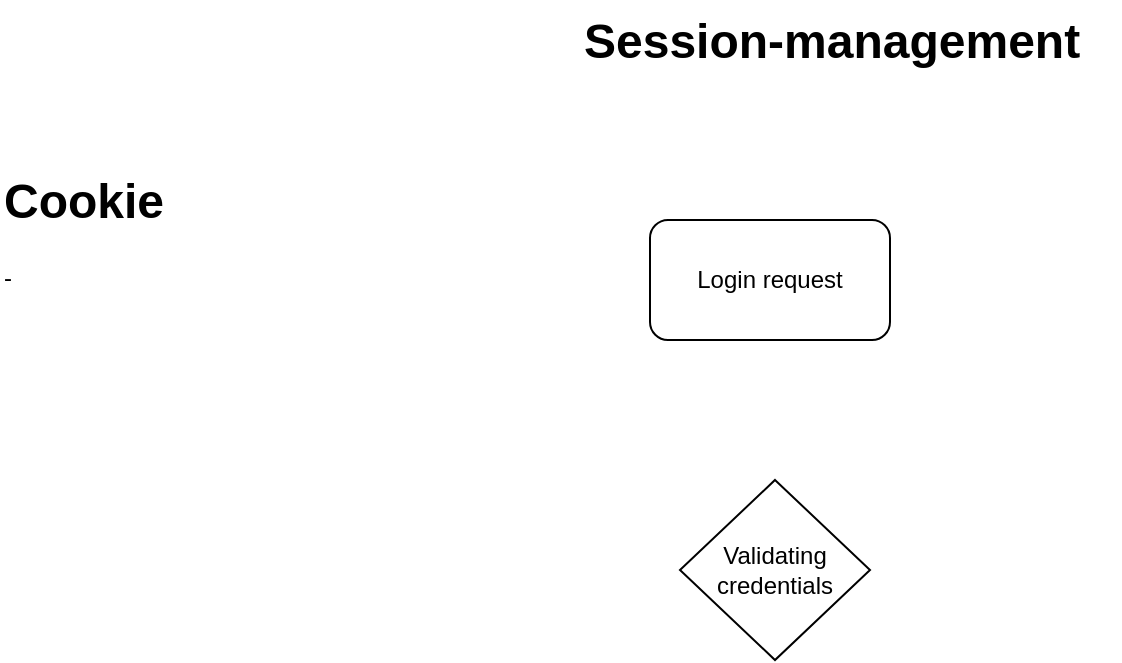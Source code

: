 <mxfile version="24.2.0" type="device">
  <diagram name="Page-1" id="h6zoK7xYofdBVBfvjUaW">
    <mxGraphModel dx="1434" dy="820" grid="1" gridSize="10" guides="1" tooltips="1" connect="1" arrows="1" fold="1" page="1" pageScale="1" pageWidth="850" pageHeight="1100" math="0" shadow="0">
      <root>
        <mxCell id="0" />
        <mxCell id="1" parent="0" />
        <mxCell id="Xb2jeEYYfomc39HHAmd6-1" value="&lt;h1 style=&quot;margin-top: 0px;&quot;&gt;Session-management&lt;/h1&gt;" style="text;html=1;whiteSpace=wrap;overflow=hidden;rounded=0;" vertex="1" parent="1">
          <mxGeometry x="330" y="40" width="270" height="40" as="geometry" />
        </mxCell>
        <mxCell id="Xb2jeEYYfomc39HHAmd6-2" value="&lt;h1 style=&quot;margin-top: 0px;&quot;&gt;Cookie&lt;/h1&gt;&lt;div&gt;-&lt;/div&gt;" style="text;html=1;whiteSpace=wrap;overflow=hidden;rounded=0;" vertex="1" parent="1">
          <mxGeometry x="40" y="120" width="470" height="120" as="geometry" />
        </mxCell>
        <mxCell id="Xb2jeEYYfomc39HHAmd6-4" value="Login request" style="rounded=1;whiteSpace=wrap;html=1;" vertex="1" parent="1">
          <mxGeometry x="365" y="150" width="120" height="60" as="geometry" />
        </mxCell>
        <mxCell id="Xb2jeEYYfomc39HHAmd6-6" value="Validating credentials" style="rhombus;whiteSpace=wrap;html=1;" vertex="1" parent="1">
          <mxGeometry x="380" y="280" width="95" height="90" as="geometry" />
        </mxCell>
      </root>
    </mxGraphModel>
  </diagram>
</mxfile>

